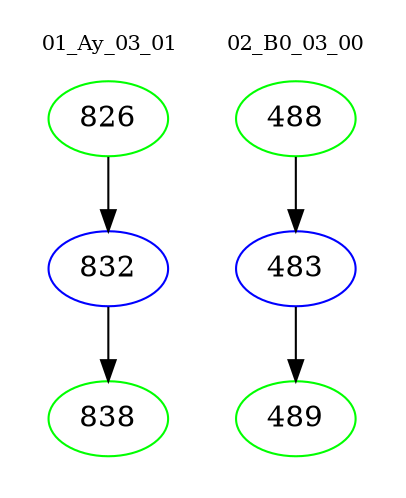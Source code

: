 digraph{
subgraph cluster_0 {
color = white
label = "01_Ay_03_01";
fontsize=10;
T0_826 [label="826", color="green"]
T0_826 -> T0_832 [color="black"]
T0_832 [label="832", color="blue"]
T0_832 -> T0_838 [color="black"]
T0_838 [label="838", color="green"]
}
subgraph cluster_1 {
color = white
label = "02_B0_03_00";
fontsize=10;
T1_488 [label="488", color="green"]
T1_488 -> T1_483 [color="black"]
T1_483 [label="483", color="blue"]
T1_483 -> T1_489 [color="black"]
T1_489 [label="489", color="green"]
}
}
